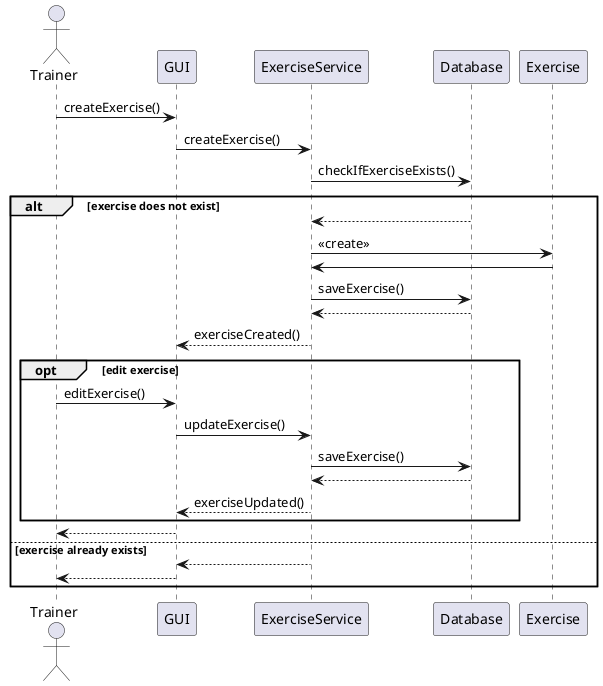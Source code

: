 
@startuml create_exercise
actor Trainer
participant GUI
participant ExerciseService
participant DB as "Database"
participant Exercise

Trainer -> GUI : createExercise()
GUI -> ExerciseService : createExercise()

ExerciseService -> DB : checkIfExerciseExists()
alt exercise does not exist
    DB --> ExerciseService
    ExerciseService -> Exercise : <<create>>
    Exercise -> ExerciseService
    ExerciseService -> DB : saveExercise()
    DB --> ExerciseService
    ExerciseService --> GUI : exerciseCreated()
    
    opt edit exercise
        Trainer -> GUI : editExercise()
        GUI -> ExerciseService : updateExercise()
        ExerciseService -> DB : saveExercise()
        DB --> ExerciseService
        ExerciseService --> GUI : exerciseUpdated()
    end 
    GUI --> Trainer
else exercise already exists

    ExerciseService --> GUI 
    GUI --> Trainer
end
@enduml
